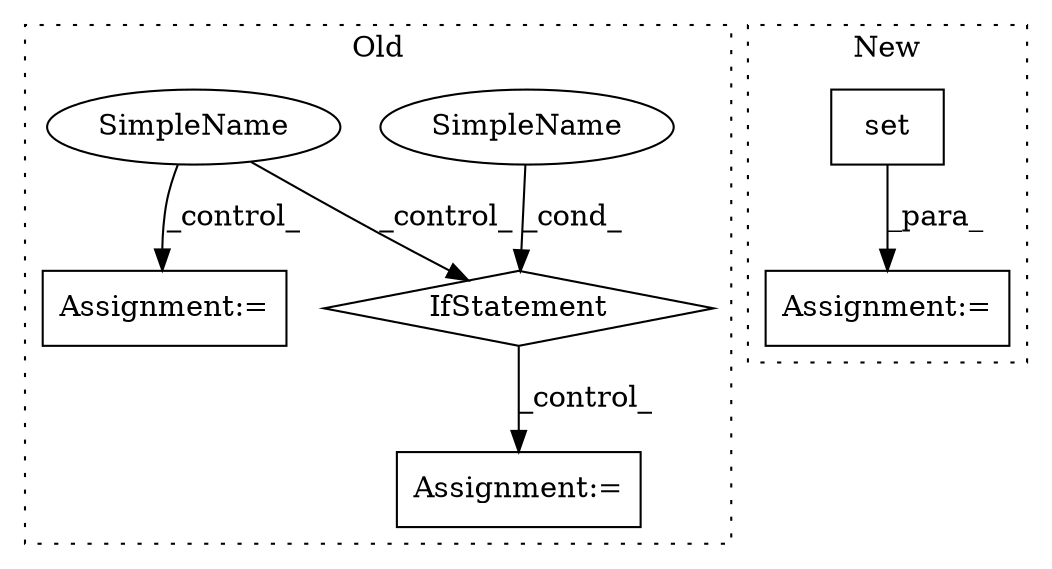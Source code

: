 digraph G {
subgraph cluster0 {
1 [label="IfStatement" a="25" s="11952,11988" l="10,2" shape="diamond"];
4 [label="Assignment:=" a="7" s="12008" l="2" shape="box"];
5 [label="SimpleName" a="42" s="" l="" shape="ellipse"];
6 [label="Assignment:=" a="7" s="12063" l="2" shape="box"];
7 [label="SimpleName" a="42" s="11907" l="8" shape="ellipse"];
label = "Old";
style="dotted";
}
subgraph cluster1 {
2 [label="set" a="32" s="11734" l="5" shape="box"];
3 [label="Assignment:=" a="7" s="11733" l="1" shape="box"];
label = "New";
style="dotted";
}
1 -> 4 [label="_control_"];
2 -> 3 [label="_para_"];
5 -> 1 [label="_cond_"];
7 -> 1 [label="_control_"];
7 -> 6 [label="_control_"];
}